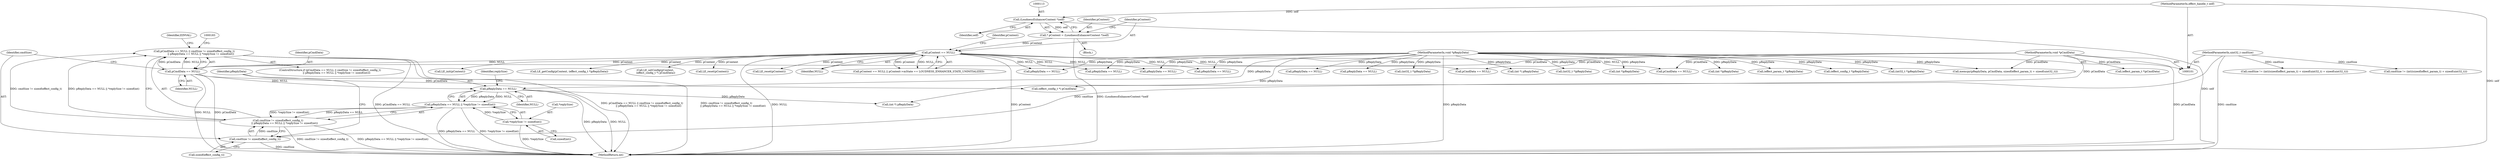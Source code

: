 digraph "0_Android_aeea52da00d210587fb3ed895de3d5f2e0264c88_3@API" {
"1000158" [label="(Call,pCmdData == NULL || cmdSize != sizeof(effect_config_t)\n                || pReplyData == NULL || *replySize != sizeof(int))"];
"1000159" [label="(Call,pCmdData == NULL)"];
"1000105" [label="(MethodParameterIn,void *pCmdData)"];
"1000118" [label="(Call,pContext == NULL)"];
"1000110" [label="(Call,* pContext = (LoudnessEnhancerContext *)self)"];
"1000112" [label="(Call,(LoudnessEnhancerContext *)self)"];
"1000102" [label="(MethodParameterIn,effect_handle_t self)"];
"1000162" [label="(Call,cmdSize != sizeof(effect_config_t)\n                || pReplyData == NULL || *replySize != sizeof(int))"];
"1000163" [label="(Call,cmdSize != sizeof(effect_config_t))"];
"1000104" [label="(MethodParameterIn,uint32_t cmdSize)"];
"1000167" [label="(Call,pReplyData == NULL || *replySize != sizeof(int))"];
"1000168" [label="(Call,pReplyData == NULL)"];
"1000107" [label="(MethodParameterIn,void *pReplyData)"];
"1000171" [label="(Call,*replySize != sizeof(int))"];
"1000424" [label="(Call,pCmdData == NULL)"];
"1000514" [label="(Call,LE_reset(pContext))"];
"1000157" [label="(ControlStructure,if (pCmdData == NULL || cmdSize != sizeof(effect_config_t)\n                || pReplyData == NULL || *replySize != sizeof(int)))"];
"1000162" [label="(Call,cmdSize != sizeof(effect_config_t)\n                || pReplyData == NULL || *replySize != sizeof(int))"];
"1000117" [label="(Call,pContext == NULL || pContext->mState == LOUDNESS_ENHANCER_STATE_UNINITIALIZED)"];
"1000119" [label="(Identifier,pContext)"];
"1000105" [label="(MethodParameterIn,void *pCmdData)"];
"1000110" [label="(Call,* pContext = (LoudnessEnhancerContext *)self)"];
"1000153" [label="(Call,LE_init(pContext))"];
"1000168" [label="(Call,pReplyData == NULL)"];
"1000108" [label="(Block,)"];
"1000539" [label="(MethodReturn,int)"];
"1000123" [label="(Identifier,pContext)"];
"1000163" [label="(Call,cmdSize != sizeof(effect_config_t))"];
"1000118" [label="(Call,pContext == NULL)"];
"1000462" [label="(Call,(effect_param_t *)pCmdData)"];
"1000136" [label="(Call,pReplyData == NULL)"];
"1000173" [label="(Identifier,replySize)"];
"1000170" [label="(Identifier,NULL)"];
"1000161" [label="(Identifier,NULL)"];
"1000332" [label="(Call,memcpy(pReplyData, pCmdData, sizeof(effect_param_t) + sizeof(uint32_t)))"];
"1000312" [label="(Call,pReplyData == NULL)"];
"1000520" [label="(Call,(int32_t *)pReplyData)"];
"1000258" [label="(Call,pReplyData == NULL)"];
"1000150" [label="(Call,(int *) pReplyData)"];
"1000206" [label="(Call,LE_getConfig(pContext, (effect_config_t *)pReplyData))"];
"1000164" [label="(Identifier,cmdSize)"];
"1000219" [label="(Call,pReplyData == NULL)"];
"1000160" [label="(Identifier,pCmdData)"];
"1000111" [label="(Identifier,pContext)"];
"1000169" [label="(Identifier,pReplyData)"];
"1000174" [label="(Call,sizeof(int))"];
"1000185" [label="(Call,LE_setConfig(pContext,\n (effect_config_t *) pCmdData))"];
"1000112" [label="(Call,(LoudnessEnhancerContext *)self)"];
"1000165" [label="(Call,sizeof(effect_config_t))"];
"1000107" [label="(MethodParameterIn,void *pReplyData)"];
"1000298" [label="(Call,pCmdData == NULL)"];
"1000104" [label="(MethodParameterIn,uint32_t cmdSize)"];
"1000187" [label="(Call,(effect_config_t *) pCmdData)"];
"1000102" [label="(MethodParameterIn,effect_handle_t self)"];
"1000158" [label="(Call,pCmdData == NULL || cmdSize != sizeof(effect_config_t)\n                || pReplyData == NULL || *replySize != sizeof(int))"];
"1000120" [label="(Identifier,NULL)"];
"1000167" [label="(Call,pReplyData == NULL || *replySize != sizeof(int))"];
"1000114" [label="(Identifier,self)"];
"1000482" [label="(Call,(int32_t *)pReplyData)"];
"1000289" [label="(Call,(int *)pReplyData)"];
"1000171" [label="(Call,*replySize != sizeof(int))"];
"1000159" [label="(Call,pCmdData == NULL)"];
"1000250" [label="(Call,(int *)pReplyData)"];
"1000343" [label="(Call,(effect_param_t *)pReplyData)"];
"1000302" [label="(Call,cmdSize != (int)(sizeof(effect_param_t) + sizeof(uint32_t)))"];
"1000208" [label="(Call,(effect_config_t *)pReplyData)"];
"1000455" [label="(Call,(int32_t *)pReplyData)"];
"1000213" [label="(Call,LE_reset(pContext))"];
"1000194" [label="(Call,pReplyData == NULL)"];
"1000179" [label="(Identifier,EINVAL)"];
"1000428" [label="(Call,cmdSize != (int)(sizeof(effect_param_t) + sizeof(uint32_t) + sizeof(uint32_t)))"];
"1000182" [label="(Call,(int *) pReplyData)"];
"1000172" [label="(Call,*replySize)"];
"1000441" [label="(Call,pReplyData == NULL)"];
"1000158" -> "1000157"  [label="AST: "];
"1000158" -> "1000159"  [label="CFG: "];
"1000158" -> "1000162"  [label="CFG: "];
"1000159" -> "1000158"  [label="AST: "];
"1000162" -> "1000158"  [label="AST: "];
"1000179" -> "1000158"  [label="CFG: "];
"1000183" -> "1000158"  [label="CFG: "];
"1000158" -> "1000539"  [label="DDG: pCmdData == NULL"];
"1000158" -> "1000539"  [label="DDG: pCmdData == NULL || cmdSize != sizeof(effect_config_t)\n                || pReplyData == NULL || *replySize != sizeof(int)"];
"1000158" -> "1000539"  [label="DDG: cmdSize != sizeof(effect_config_t)\n                || pReplyData == NULL || *replySize != sizeof(int)"];
"1000159" -> "1000158"  [label="DDG: pCmdData"];
"1000159" -> "1000158"  [label="DDG: NULL"];
"1000162" -> "1000158"  [label="DDG: cmdSize != sizeof(effect_config_t)"];
"1000162" -> "1000158"  [label="DDG: pReplyData == NULL || *replySize != sizeof(int)"];
"1000159" -> "1000161"  [label="CFG: "];
"1000160" -> "1000159"  [label="AST: "];
"1000161" -> "1000159"  [label="AST: "];
"1000164" -> "1000159"  [label="CFG: "];
"1000159" -> "1000539"  [label="DDG: pCmdData"];
"1000159" -> "1000539"  [label="DDG: NULL"];
"1000105" -> "1000159"  [label="DDG: pCmdData"];
"1000118" -> "1000159"  [label="DDG: NULL"];
"1000159" -> "1000168"  [label="DDG: NULL"];
"1000159" -> "1000187"  [label="DDG: pCmdData"];
"1000105" -> "1000101"  [label="AST: "];
"1000105" -> "1000539"  [label="DDG: pCmdData"];
"1000105" -> "1000187"  [label="DDG: pCmdData"];
"1000105" -> "1000298"  [label="DDG: pCmdData"];
"1000105" -> "1000332"  [label="DDG: pCmdData"];
"1000105" -> "1000424"  [label="DDG: pCmdData"];
"1000105" -> "1000462"  [label="DDG: pCmdData"];
"1000118" -> "1000117"  [label="AST: "];
"1000118" -> "1000120"  [label="CFG: "];
"1000119" -> "1000118"  [label="AST: "];
"1000120" -> "1000118"  [label="AST: "];
"1000123" -> "1000118"  [label="CFG: "];
"1000117" -> "1000118"  [label="CFG: "];
"1000118" -> "1000539"  [label="DDG: NULL"];
"1000118" -> "1000539"  [label="DDG: pContext"];
"1000118" -> "1000117"  [label="DDG: pContext"];
"1000118" -> "1000117"  [label="DDG: NULL"];
"1000110" -> "1000118"  [label="DDG: pContext"];
"1000118" -> "1000136"  [label="DDG: NULL"];
"1000118" -> "1000153"  [label="DDG: pContext"];
"1000118" -> "1000185"  [label="DDG: pContext"];
"1000118" -> "1000194"  [label="DDG: NULL"];
"1000118" -> "1000206"  [label="DDG: pContext"];
"1000118" -> "1000213"  [label="DDG: pContext"];
"1000118" -> "1000219"  [label="DDG: NULL"];
"1000118" -> "1000258"  [label="DDG: NULL"];
"1000118" -> "1000298"  [label="DDG: NULL"];
"1000118" -> "1000424"  [label="DDG: NULL"];
"1000118" -> "1000514"  [label="DDG: pContext"];
"1000110" -> "1000108"  [label="AST: "];
"1000110" -> "1000112"  [label="CFG: "];
"1000111" -> "1000110"  [label="AST: "];
"1000112" -> "1000110"  [label="AST: "];
"1000119" -> "1000110"  [label="CFG: "];
"1000110" -> "1000539"  [label="DDG: (LoudnessEnhancerContext *)self"];
"1000112" -> "1000110"  [label="DDG: self"];
"1000112" -> "1000114"  [label="CFG: "];
"1000113" -> "1000112"  [label="AST: "];
"1000114" -> "1000112"  [label="AST: "];
"1000112" -> "1000539"  [label="DDG: self"];
"1000102" -> "1000112"  [label="DDG: self"];
"1000102" -> "1000101"  [label="AST: "];
"1000102" -> "1000539"  [label="DDG: self"];
"1000162" -> "1000163"  [label="CFG: "];
"1000162" -> "1000167"  [label="CFG: "];
"1000163" -> "1000162"  [label="AST: "];
"1000167" -> "1000162"  [label="AST: "];
"1000162" -> "1000539"  [label="DDG: pReplyData == NULL || *replySize != sizeof(int)"];
"1000162" -> "1000539"  [label="DDG: cmdSize != sizeof(effect_config_t)"];
"1000163" -> "1000162"  [label="DDG: cmdSize"];
"1000167" -> "1000162"  [label="DDG: pReplyData == NULL"];
"1000167" -> "1000162"  [label="DDG: *replySize != sizeof(int)"];
"1000163" -> "1000165"  [label="CFG: "];
"1000164" -> "1000163"  [label="AST: "];
"1000165" -> "1000163"  [label="AST: "];
"1000169" -> "1000163"  [label="CFG: "];
"1000163" -> "1000539"  [label="DDG: cmdSize"];
"1000104" -> "1000163"  [label="DDG: cmdSize"];
"1000104" -> "1000101"  [label="AST: "];
"1000104" -> "1000539"  [label="DDG: cmdSize"];
"1000104" -> "1000302"  [label="DDG: cmdSize"];
"1000104" -> "1000428"  [label="DDG: cmdSize"];
"1000167" -> "1000168"  [label="CFG: "];
"1000167" -> "1000171"  [label="CFG: "];
"1000168" -> "1000167"  [label="AST: "];
"1000171" -> "1000167"  [label="AST: "];
"1000167" -> "1000539"  [label="DDG: pReplyData == NULL"];
"1000167" -> "1000539"  [label="DDG: *replySize != sizeof(int)"];
"1000168" -> "1000167"  [label="DDG: pReplyData"];
"1000168" -> "1000167"  [label="DDG: NULL"];
"1000171" -> "1000167"  [label="DDG: *replySize"];
"1000168" -> "1000170"  [label="CFG: "];
"1000169" -> "1000168"  [label="AST: "];
"1000170" -> "1000168"  [label="AST: "];
"1000173" -> "1000168"  [label="CFG: "];
"1000168" -> "1000539"  [label="DDG: pReplyData"];
"1000168" -> "1000539"  [label="DDG: NULL"];
"1000107" -> "1000168"  [label="DDG: pReplyData"];
"1000168" -> "1000182"  [label="DDG: pReplyData"];
"1000107" -> "1000101"  [label="AST: "];
"1000107" -> "1000539"  [label="DDG: pReplyData"];
"1000107" -> "1000136"  [label="DDG: pReplyData"];
"1000107" -> "1000150"  [label="DDG: pReplyData"];
"1000107" -> "1000182"  [label="DDG: pReplyData"];
"1000107" -> "1000194"  [label="DDG: pReplyData"];
"1000107" -> "1000208"  [label="DDG: pReplyData"];
"1000107" -> "1000219"  [label="DDG: pReplyData"];
"1000107" -> "1000250"  [label="DDG: pReplyData"];
"1000107" -> "1000258"  [label="DDG: pReplyData"];
"1000107" -> "1000289"  [label="DDG: pReplyData"];
"1000107" -> "1000312"  [label="DDG: pReplyData"];
"1000107" -> "1000332"  [label="DDG: pReplyData"];
"1000107" -> "1000343"  [label="DDG: pReplyData"];
"1000107" -> "1000441"  [label="DDG: pReplyData"];
"1000107" -> "1000455"  [label="DDG: pReplyData"];
"1000107" -> "1000482"  [label="DDG: pReplyData"];
"1000107" -> "1000520"  [label="DDG: pReplyData"];
"1000171" -> "1000174"  [label="CFG: "];
"1000172" -> "1000171"  [label="AST: "];
"1000174" -> "1000171"  [label="AST: "];
"1000171" -> "1000539"  [label="DDG: *replySize"];
}
